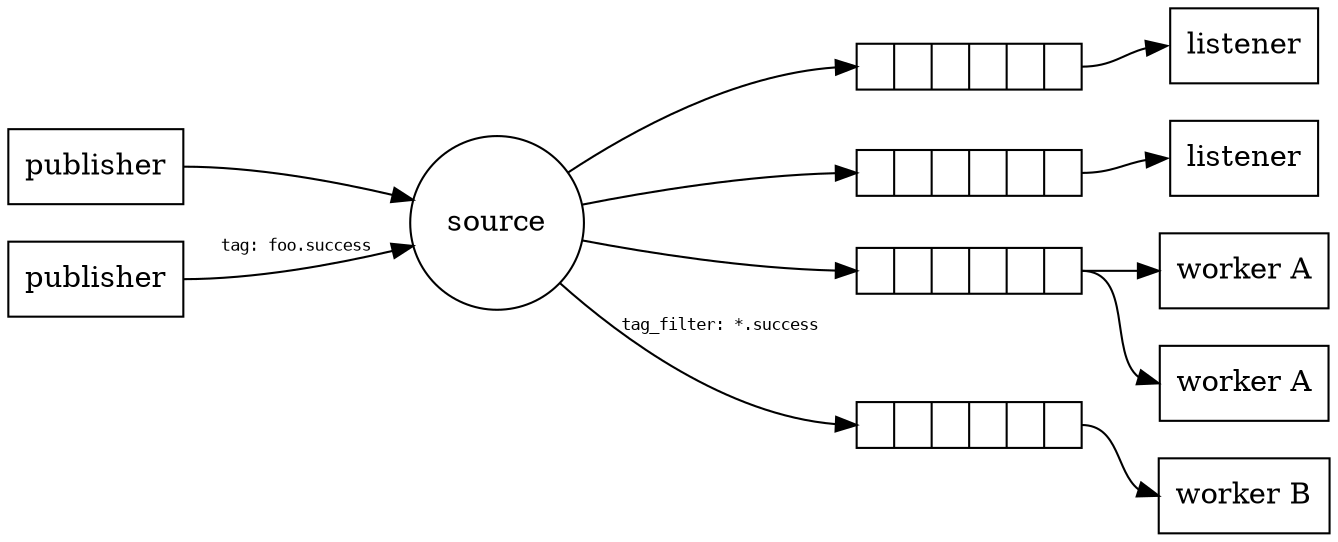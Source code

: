 digraph G {
        rankdir=LR
        p1 [label="publisher", shape=rect]
        p2 [label="publisher", shape=rect]
        s [label="source", shape=circle]
        l1q [label="{|||||}", shape=record, fixedsize=true, height=0.3, width=1.5]
        l2q [label="{|||||}", shape=record, fixedsize=true, height=0.3, width=1.5]
        w1q [label="{|||||}", shape=record, fixedsize=true, height=0.3, width=1.5]
        w2q [label="{|||||}", shape=record, fixedsize=true, height=0.3, width=1.5]
        l1 [label="listener", shape=rect]
        l2 [label="listener", shape=rect]
        w1a1 [label="worker A", shape=rect]
        w1a2 [label="worker A", shape=rect]
        w2b [label="worker B", shape=rect]

        p1 -> s [tailport=e]
        p2 -> s [tailport=e, label="tag: foo.success", fontsize=8, fontname="mono"]
        s -> {l1q, l2q, w1q} [headport=w]
        s -> w2q [headport=w, label="tag_filter: *.success", fontsize=8, fontname="mono"]
        l1q -> l1 [tailport=e, headport=w]
        l2q -> l2 [tailport=e, headport=w]
        w1q -> {w1a1, w1a2} [tailport=e, headport=w]
        w2q -> w2b [tailport=e, headport=w]
}
